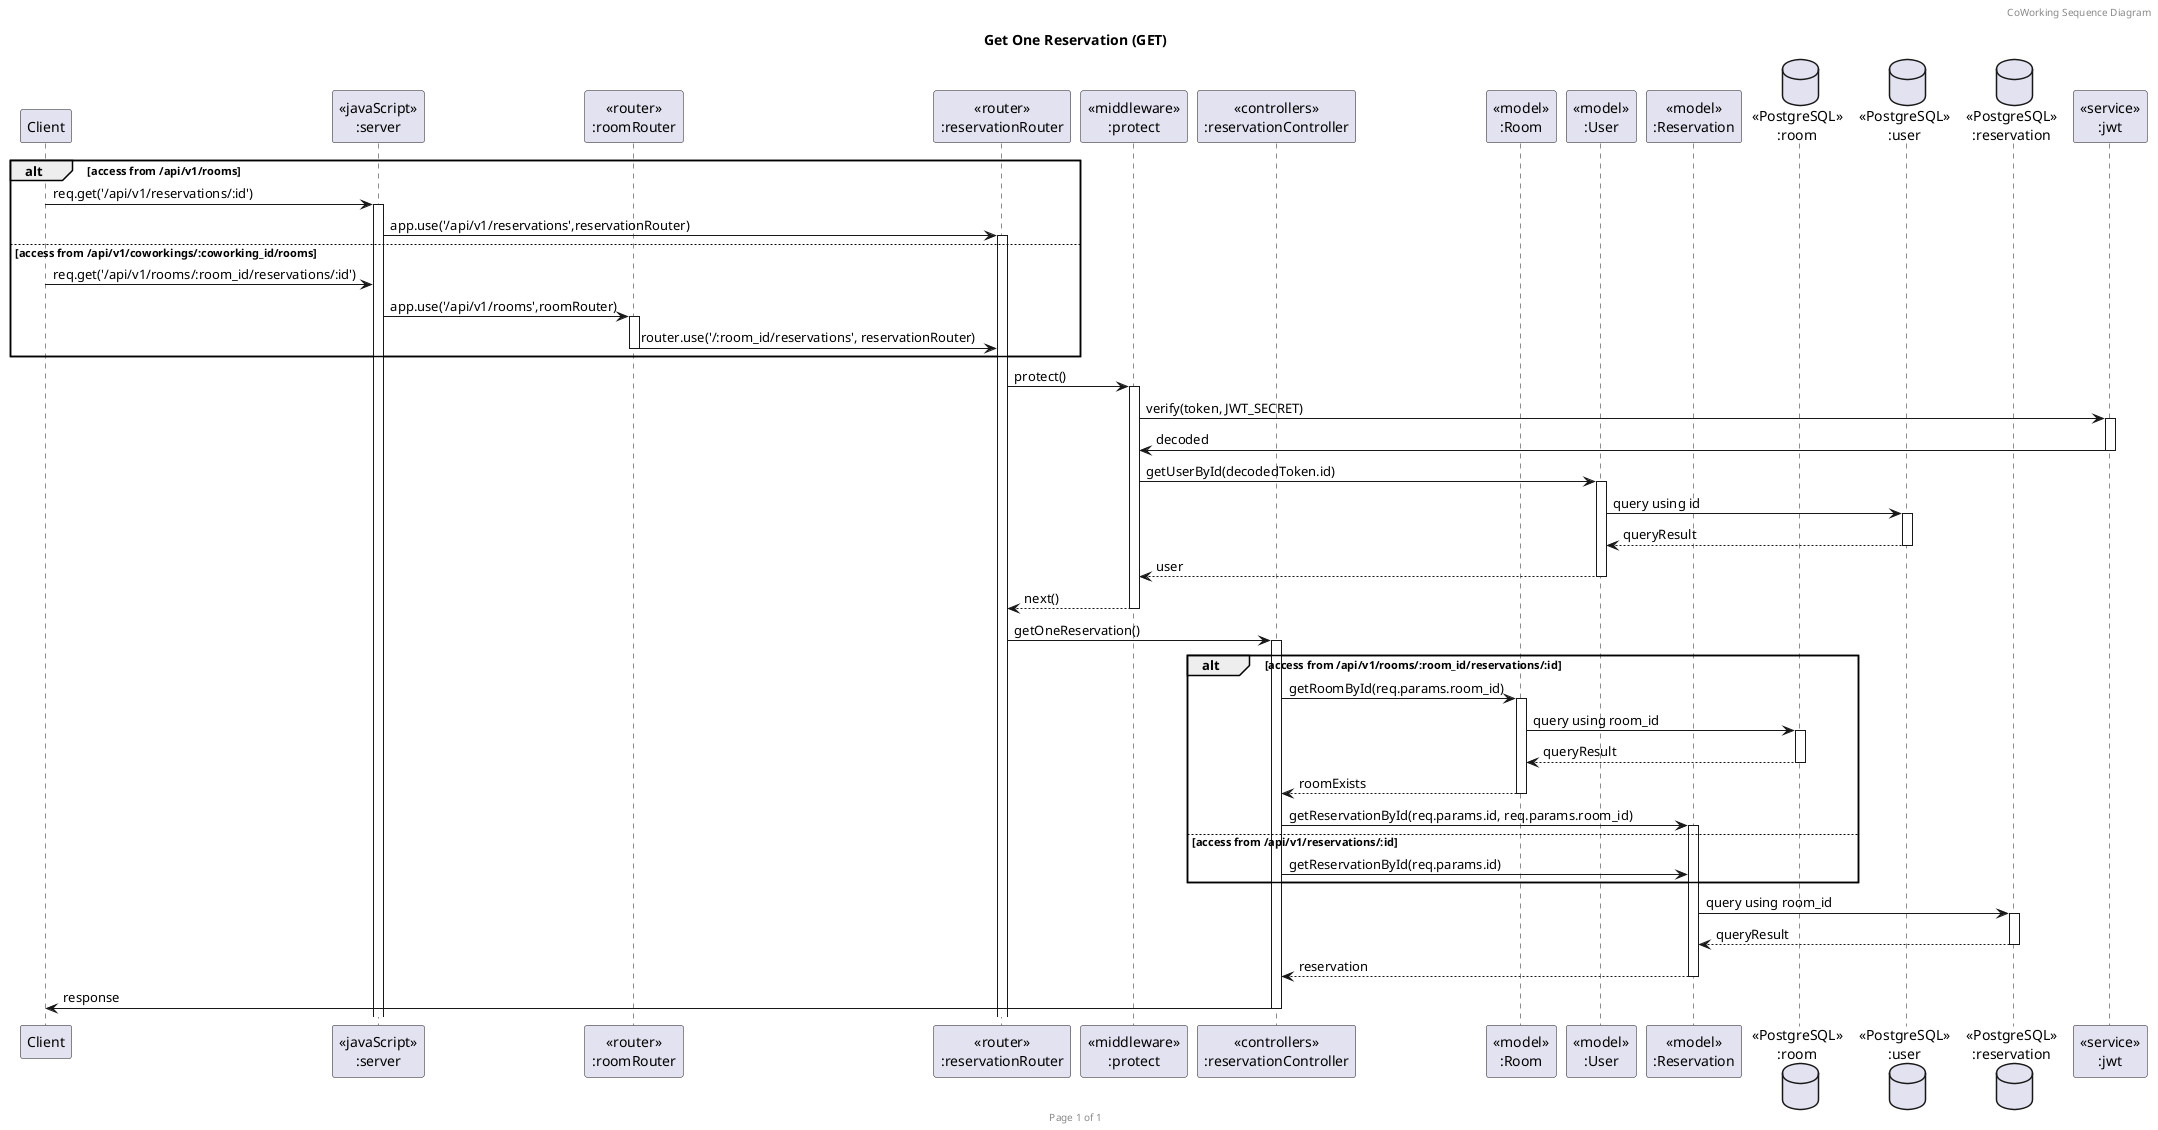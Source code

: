 @startuml Get One Reservation (GET)

header CoWorking Sequence Diagram
footer Page %page% of %lastpage%
title "Get One Reservation (GET)"

participant "Client" as client
participant "<<javaScript>>\n:server" as server
participant "<<router>>\n:roomRouter" as roomRouter
participant "<<router>>\n:reservationRouter" as reservationRouter
participant "<<middleware>>\n:protect" as protectMiddleware
participant "<<controllers>>\n:reservationController" as reservationController
participant "<<model>>\n:Room" as roomModel
participant "<<model>>\n:User" as userModel
participant "<<model>>\n:Reservation" as reservationModel
database "<<PostgreSQL>>\n:room" as roomDatabase
database "<<PostgreSQL>>\n:user" as userDatabase
database "<<PostgreSQL>>\n:reservation" as reservationDatabase
participant "<<service>>\n:jwt" as jwt

alt access from /api/v1/rooms
client->server ++:req.get('/api/v1/reservations/:id')
server->reservationRouter ++:app.use('/api/v1/reservations',reservationRouter)
else access from /api/v1/coworkings/:coworking_id/rooms
client->server :req.get('/api/v1/rooms/:room_id/reservations/:id')
server->roomRouter ++:app.use('/api/v1/rooms',roomRouter)
roomRouter->reservationRouter --: router.use('/:room_id/reservations', reservationRouter)
end

reservationRouter -> protectMiddleware ++: protect()
protectMiddleware -> jwt ++: verify(token, JWT_SECRET)
jwt -> protectMiddleware --: decoded
protectMiddleware -> userModel ++: getUserById(decodedToken.id)
userModel -> userDatabase ++: query using id
userDatabase --> userModel --: queryResult
userModel --> protectMiddleware --: user
protectMiddleware --> reservationRouter --: next()

reservationRouter -> reservationController ++:getOneReservation()

alt access from /api/v1/rooms/:room_id/reservations/:id
    reservationController -> roomModel ++: getRoomById(req.params.room_id)
    roomModel -> roomDatabase ++: query using room_id
    roomDatabase --> roomModel --: queryResult
    roomModel --> reservationController --: roomExists 
    reservationController -> reservationModel ++: getReservationById(req.params.id, req.params.room_id)
else access from /api/v1/reservations/:id
    reservationController -> reservationModel : getReservationById(req.params.id)
end
reservationModel -> reservationDatabase ++: query using room_id
reservationDatabase --> reservationModel --: queryResult
reservationModel --> reservationController --: reservation
reservationController -> client --: response


@enduml